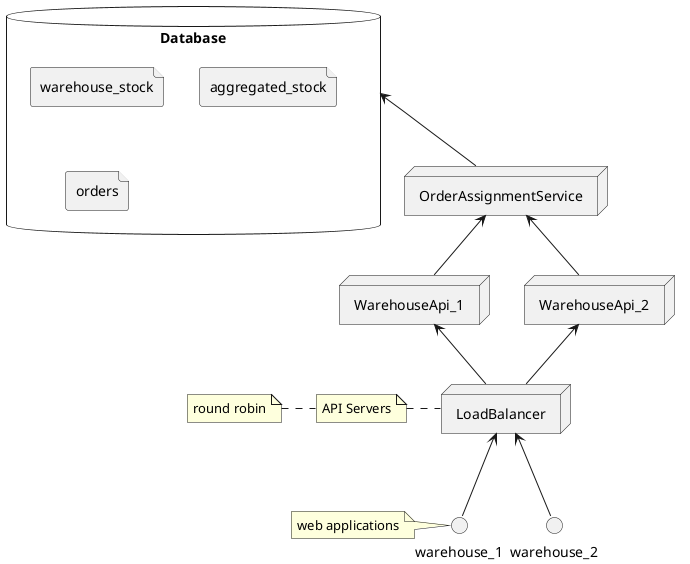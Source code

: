@startuml "Order Assignment"

database Database {
    file warehouse_stock
    file aggregated_stock
    file orders
}

node OrderAssignmentService
node WarehouseApi_1
node WarehouseApi_2
node LoadBalancer

Database <-- OrderAssignmentService

OrderAssignmentService <-- WarehouseApi_1
note left
    API Servers
end note
OrderAssignmentService <-- WarehouseApi_2

WarehouseApi_1 <-- LoadBalancer
WarehouseApi_2 <-- LoadBalancer
note left
    round robin
end note

LoadBalancer <-- warehouse_1
note left
    web applications
end note
LoadBalancer <-- warehouse_2

@enduml
